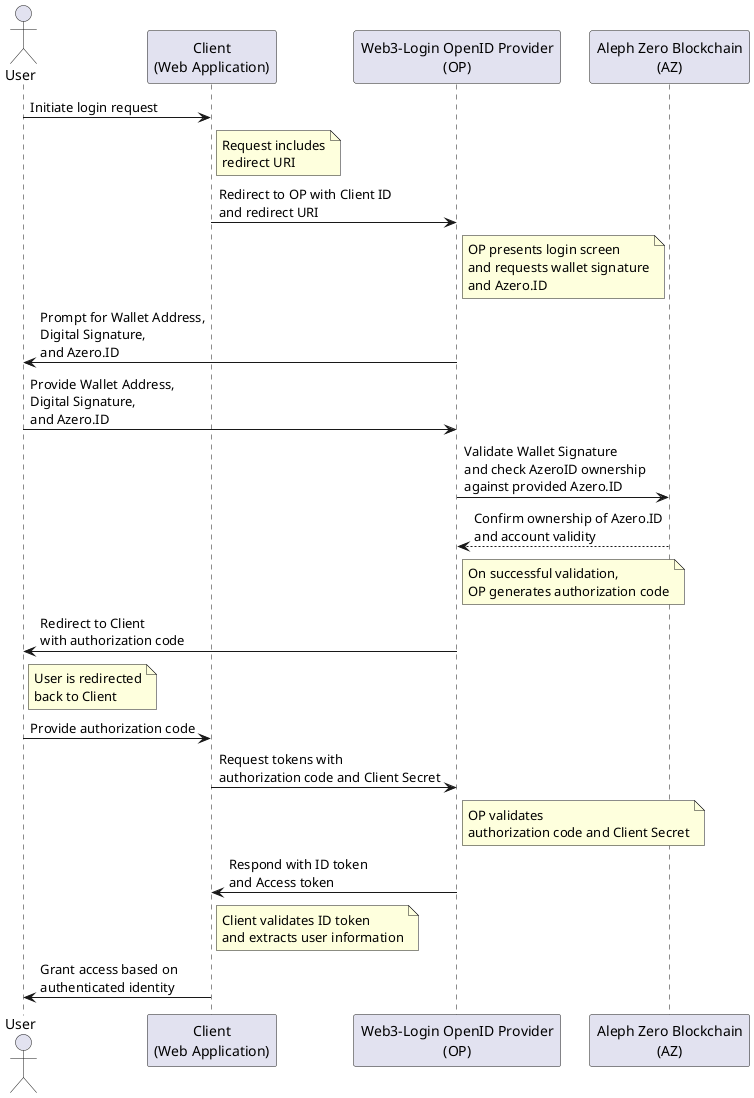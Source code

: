 @startuml Flow
actor User
participant "Client\n(Web Application)" as Client
participant "Web3-Login OpenID Provider\n(OP)" as OP
participant "Aleph Zero Blockchain\n(AZ)" as AZ

User -> Client: Initiate login request
note right of Client: Request includes\nredirect URI
Client -> OP: Redirect to OP with Client ID\nand redirect URI
note right of OP: OP presents login screen\nand requests wallet signature\nand Azero.ID
OP -> User: Prompt for Wallet Address,\nDigital Signature,\nand Azero.ID
User -> OP: Provide Wallet Address,\nDigital Signature,\nand Azero.ID
OP -> AZ: Validate Wallet Signature\nand check AzeroID ownership\nagainst provided Azero.ID
AZ --> OP: Confirm ownership of Azero.ID\nand account validity
note right of OP: On successful validation,\nOP generates authorization code
OP -> User: Redirect to Client\nwith authorization code
note right of User: User is redirected\nback to Client
User -> Client: Provide authorization code
Client -> OP: Request tokens with\nauthorization code and Client Secret
note right of OP: OP validates\nauthorization code and Client Secret
OP -> Client: Respond with ID token\nand Access token
note right of Client: Client validates ID token\nand extracts user information
Client -> User: Grant access based on\nauthenticated identity

@enduml
